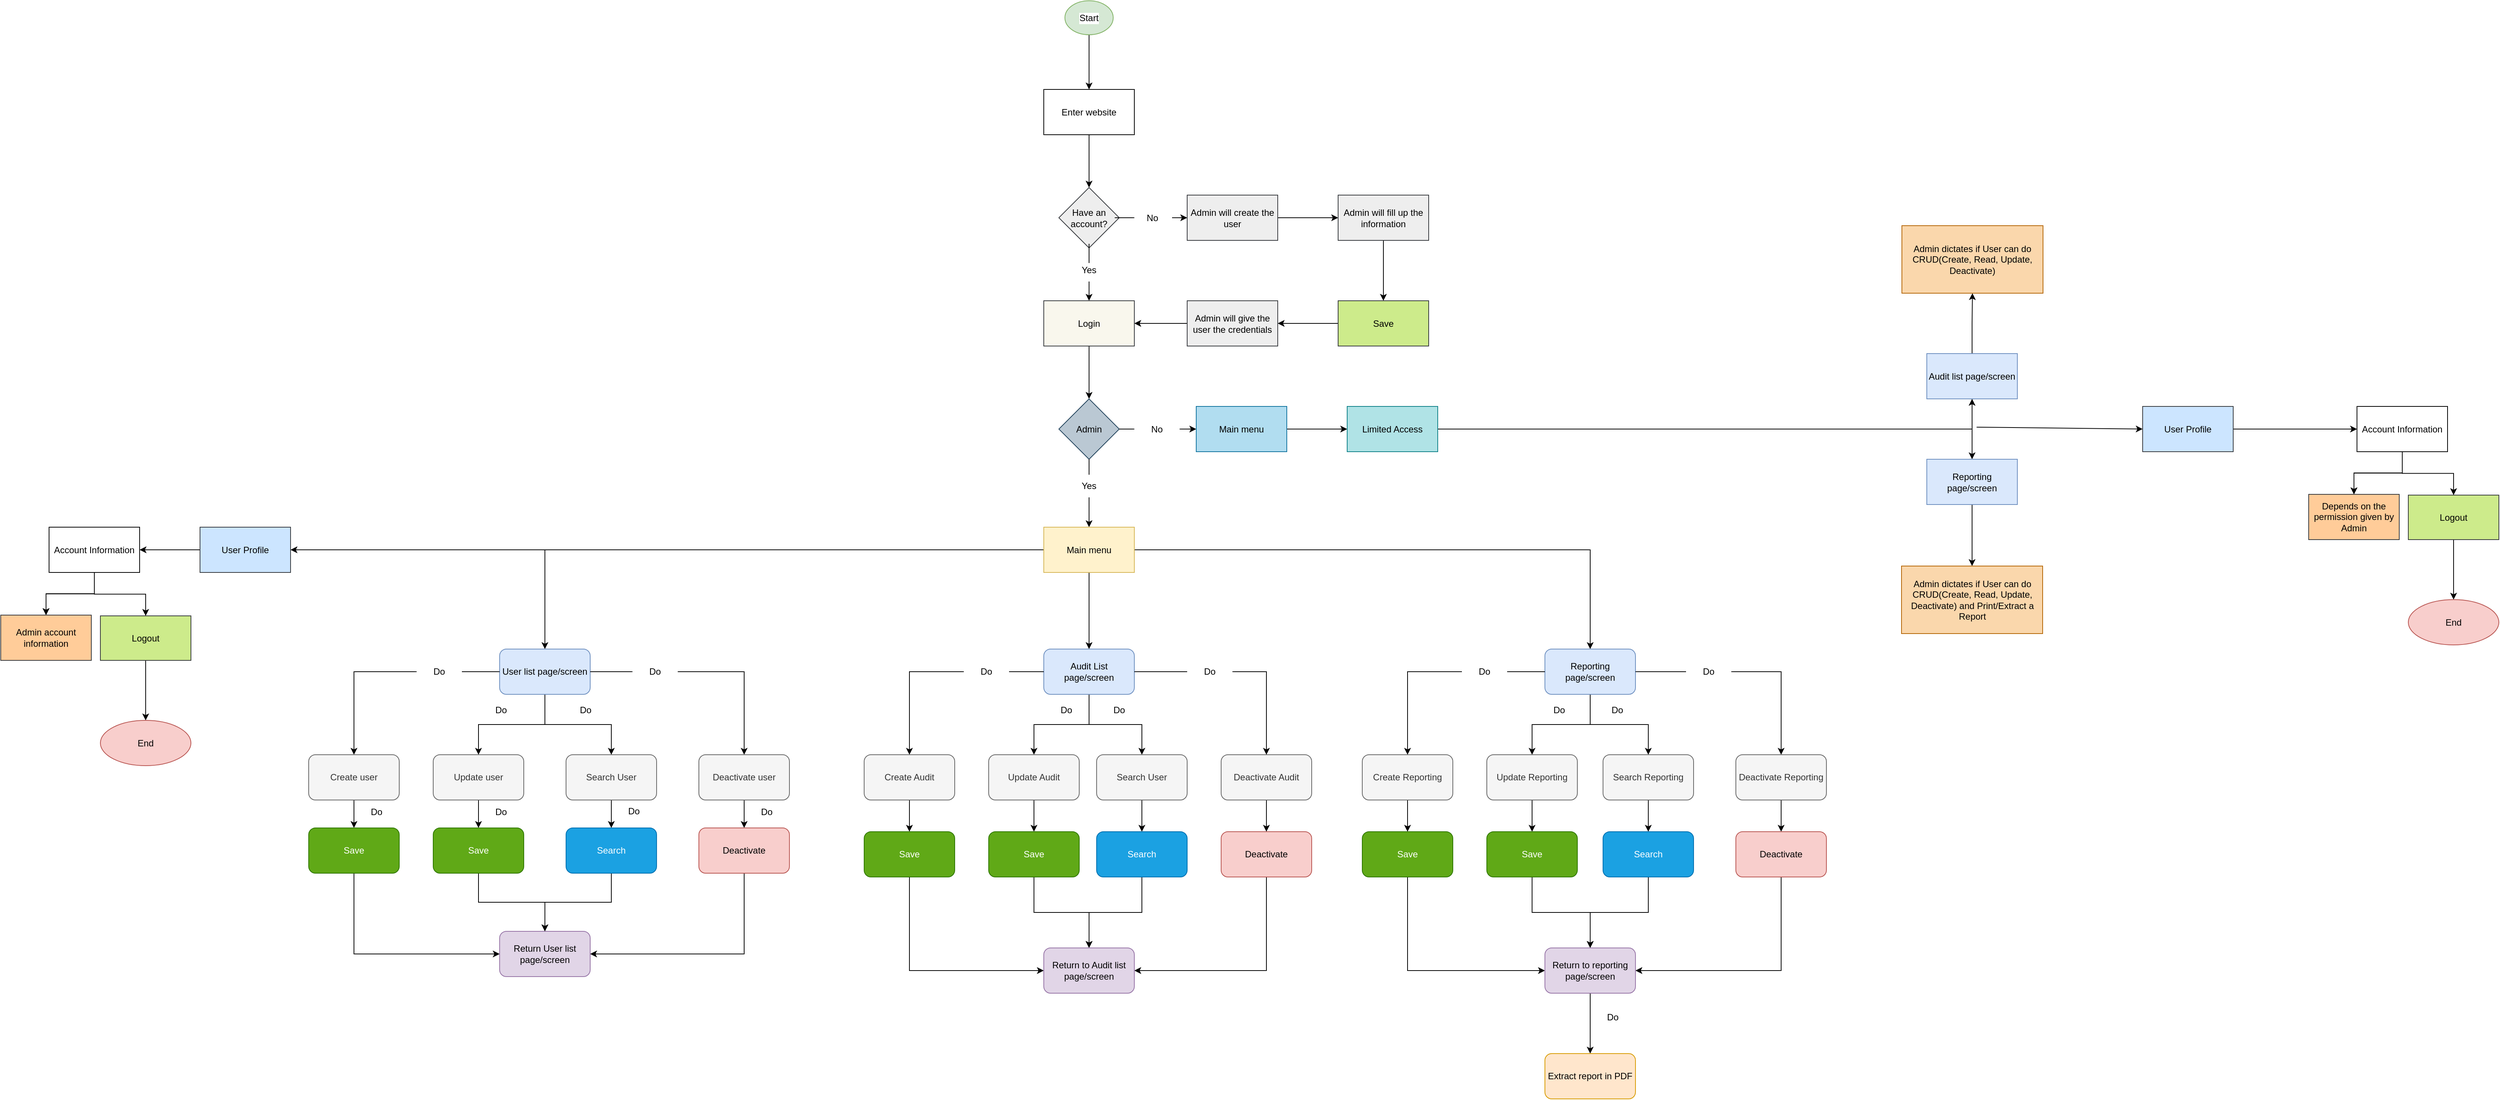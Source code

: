 <mxfile version="20.2.7" type="github"><diagram id="_igIxQml68KpWMZErI9I" name="Page-1"><mxGraphModel dx="4375" dy="1045" grid="1" gridSize="11" guides="1" tooltips="1" connect="1" arrows="1" fold="1" page="1" pageScale="1" pageWidth="850" pageHeight="1100" math="0" shadow="0"><root><mxCell id="0"/><mxCell id="1" parent="0"/><mxCell id="6VNoLMo-2HFQb5-IRg-k-3" value="" style="edgeStyle=orthogonalEdgeStyle;rounded=0;orthogonalLoop=1;jettySize=auto;html=1;" edge="1" parent="1" source="6VNoLMo-2HFQb5-IRg-k-1" target="6VNoLMo-2HFQb5-IRg-k-2"><mxGeometry relative="1" as="geometry"/></mxCell><mxCell id="6VNoLMo-2HFQb5-IRg-k-1" value="Start" style="ellipse;whiteSpace=wrap;html=1;labelBackgroundColor=default;fillColor=#d5e8d4;strokeColor=#82b366;" vertex="1" parent="1"><mxGeometry x="365" y="10" width="64" height="45" as="geometry"/></mxCell><mxCell id="6VNoLMo-2HFQb5-IRg-k-5" value="" style="edgeStyle=orthogonalEdgeStyle;rounded=0;orthogonalLoop=1;jettySize=auto;html=1;" edge="1" parent="1" source="6VNoLMo-2HFQb5-IRg-k-2" target="6VNoLMo-2HFQb5-IRg-k-4"><mxGeometry relative="1" as="geometry"/></mxCell><mxCell id="6VNoLMo-2HFQb5-IRg-k-2" value="Enter website" style="whiteSpace=wrap;html=1;" vertex="1" parent="1"><mxGeometry x="337" y="127.5" width="120" height="60" as="geometry"/></mxCell><mxCell id="6VNoLMo-2HFQb5-IRg-k-7" value="" style="edgeStyle=orthogonalEdgeStyle;rounded=0;orthogonalLoop=1;jettySize=auto;html=1;startArrow=none;" edge="1" parent="1" source="6VNoLMo-2HFQb5-IRg-k-8" target="6VNoLMo-2HFQb5-IRg-k-6"><mxGeometry relative="1" as="geometry"/></mxCell><mxCell id="6VNoLMo-2HFQb5-IRg-k-17" value="" style="edgeStyle=orthogonalEdgeStyle;rounded=0;orthogonalLoop=1;jettySize=auto;html=1;startArrow=none;" edge="1" parent="1" source="6VNoLMo-2HFQb5-IRg-k-300" target="6VNoLMo-2HFQb5-IRg-k-15"><mxGeometry relative="1" as="geometry"/></mxCell><mxCell id="6VNoLMo-2HFQb5-IRg-k-4" value="Have an account?" style="rhombus;whiteSpace=wrap;html=1;fillColor=#eeeeee;strokeColor=#36393d;" vertex="1" parent="1"><mxGeometry x="357" y="257.5" width="80" height="80" as="geometry"/></mxCell><mxCell id="6VNoLMo-2HFQb5-IRg-k-10" value="" style="edgeStyle=orthogonalEdgeStyle;rounded=0;orthogonalLoop=1;jettySize=auto;html=1;" edge="1" parent="1" source="6VNoLMo-2HFQb5-IRg-k-6" target="6VNoLMo-2HFQb5-IRg-k-9"><mxGeometry relative="1" as="geometry"/></mxCell><mxCell id="6VNoLMo-2HFQb5-IRg-k-6" value="Admin will create the user" style="whiteSpace=wrap;html=1;fillColor=#eeeeee;strokeColor=#36393d;" vertex="1" parent="1"><mxGeometry x="527" y="267.5" width="120" height="60" as="geometry"/></mxCell><mxCell id="6VNoLMo-2HFQb5-IRg-k-12" value="" style="edgeStyle=orthogonalEdgeStyle;rounded=0;orthogonalLoop=1;jettySize=auto;html=1;" edge="1" parent="1" source="6VNoLMo-2HFQb5-IRg-k-9" target="6VNoLMo-2HFQb5-IRg-k-11"><mxGeometry relative="1" as="geometry"/></mxCell><mxCell id="6VNoLMo-2HFQb5-IRg-k-9" value="Admin will fill up the information" style="whiteSpace=wrap;html=1;fillColor=#eeeeee;strokeColor=#36393d;" vertex="1" parent="1"><mxGeometry x="727" y="267.5" width="120" height="60" as="geometry"/></mxCell><mxCell id="6VNoLMo-2HFQb5-IRg-k-14" value="" style="edgeStyle=orthogonalEdgeStyle;rounded=0;orthogonalLoop=1;jettySize=auto;html=1;" edge="1" parent="1" source="6VNoLMo-2HFQb5-IRg-k-11" target="6VNoLMo-2HFQb5-IRg-k-13"><mxGeometry relative="1" as="geometry"/></mxCell><mxCell id="6VNoLMo-2HFQb5-IRg-k-11" value="Save" style="whiteSpace=wrap;html=1;fillColor=#cdeb8b;strokeColor=#36393d;" vertex="1" parent="1"><mxGeometry x="727" y="407.5" width="120" height="60" as="geometry"/></mxCell><mxCell id="6VNoLMo-2HFQb5-IRg-k-16" value="" style="edgeStyle=orthogonalEdgeStyle;rounded=0;orthogonalLoop=1;jettySize=auto;html=1;" edge="1" parent="1" source="6VNoLMo-2HFQb5-IRg-k-13" target="6VNoLMo-2HFQb5-IRg-k-15"><mxGeometry relative="1" as="geometry"/></mxCell><mxCell id="6VNoLMo-2HFQb5-IRg-k-13" value="Admin will give the user the credentials" style="whiteSpace=wrap;html=1;fillColor=#eeeeee;strokeColor=#36393d;" vertex="1" parent="1"><mxGeometry x="527" y="407.5" width="120" height="60" as="geometry"/></mxCell><mxCell id="6VNoLMo-2HFQb5-IRg-k-20" value="" style="edgeStyle=orthogonalEdgeStyle;rounded=0;orthogonalLoop=1;jettySize=auto;html=1;" edge="1" parent="1" source="6VNoLMo-2HFQb5-IRg-k-15" target="6VNoLMo-2HFQb5-IRg-k-19"><mxGeometry relative="1" as="geometry"/></mxCell><mxCell id="6VNoLMo-2HFQb5-IRg-k-15" value="&lt;div&gt;Login&lt;/div&gt;" style="whiteSpace=wrap;html=1;fillColor=#f9f7ed;strokeColor=#36393d;" vertex="1" parent="1"><mxGeometry x="337" y="407.5" width="120" height="60" as="geometry"/></mxCell><mxCell id="6VNoLMo-2HFQb5-IRg-k-22" value="" style="edgeStyle=orthogonalEdgeStyle;rounded=0;orthogonalLoop=1;jettySize=auto;html=1;startArrow=none;" edge="1" parent="1" source="6VNoLMo-2HFQb5-IRg-k-23" target="6VNoLMo-2HFQb5-IRg-k-21"><mxGeometry relative="1" as="geometry"/></mxCell><mxCell id="6VNoLMo-2HFQb5-IRg-k-25" value="" style="edgeStyle=orthogonalEdgeStyle;rounded=0;orthogonalLoop=1;jettySize=auto;html=1;startArrow=none;" edge="1" parent="1" source="6VNoLMo-2HFQb5-IRg-k-18" target="6VNoLMo-2HFQb5-IRg-k-24"><mxGeometry relative="1" as="geometry"/></mxCell><mxCell id="6VNoLMo-2HFQb5-IRg-k-19" value="Admin" style="rhombus;whiteSpace=wrap;html=1;fillColor=#bac8d3;strokeColor=#23445d;" vertex="1" parent="1"><mxGeometry x="357" y="537.5" width="80" height="80" as="geometry"/></mxCell><mxCell id="6VNoLMo-2HFQb5-IRg-k-280" value="" style="edgeStyle=orthogonalEdgeStyle;rounded=0;orthogonalLoop=1;jettySize=auto;html=1;" edge="1" parent="1" source="6VNoLMo-2HFQb5-IRg-k-21" target="6VNoLMo-2HFQb5-IRg-k-279"><mxGeometry relative="1" as="geometry"/></mxCell><mxCell id="6VNoLMo-2HFQb5-IRg-k-21" value="Main menu" style="whiteSpace=wrap;html=1;fillColor=#b1ddf0;strokeColor=#10739e;" vertex="1" parent="1"><mxGeometry x="539" y="547.5" width="120" height="60" as="geometry"/></mxCell><mxCell id="6VNoLMo-2HFQb5-IRg-k-27" value="" style="edgeStyle=orthogonalEdgeStyle;rounded=0;orthogonalLoop=1;jettySize=auto;html=1;" edge="1" parent="1" source="6VNoLMo-2HFQb5-IRg-k-24" target="6VNoLMo-2HFQb5-IRg-k-26"><mxGeometry relative="1" as="geometry"/></mxCell><mxCell id="6VNoLMo-2HFQb5-IRg-k-29" value="" style="edgeStyle=orthogonalEdgeStyle;rounded=0;orthogonalLoop=1;jettySize=auto;html=1;" edge="1" parent="1" source="6VNoLMo-2HFQb5-IRg-k-24" target="6VNoLMo-2HFQb5-IRg-k-28"><mxGeometry relative="1" as="geometry"/></mxCell><mxCell id="6VNoLMo-2HFQb5-IRg-k-33" value="" style="edgeStyle=orthogonalEdgeStyle;rounded=0;orthogonalLoop=1;jettySize=auto;html=1;" edge="1" parent="1" source="6VNoLMo-2HFQb5-IRg-k-24" target="6VNoLMo-2HFQb5-IRg-k-32"><mxGeometry relative="1" as="geometry"/></mxCell><mxCell id="6VNoLMo-2HFQb5-IRg-k-290" value="" style="edgeStyle=orthogonalEdgeStyle;rounded=0;orthogonalLoop=1;jettySize=auto;html=1;" edge="1" parent="1" source="6VNoLMo-2HFQb5-IRg-k-24" target="6VNoLMo-2HFQb5-IRg-k-289"><mxGeometry relative="1" as="geometry"/></mxCell><mxCell id="6VNoLMo-2HFQb5-IRg-k-24" value="Main menu" style="whiteSpace=wrap;html=1;fillColor=#fff2cc;strokeColor=#d6b656;" vertex="1" parent="1"><mxGeometry x="337" y="707.5" width="120" height="60" as="geometry"/></mxCell><mxCell id="6VNoLMo-2HFQb5-IRg-k-35" value="" style="edgeStyle=orthogonalEdgeStyle;rounded=0;orthogonalLoop=1;jettySize=auto;html=1;startArrow=none;" edge="1" parent="1" source="6VNoLMo-2HFQb5-IRg-k-164" target="6VNoLMo-2HFQb5-IRg-k-34"><mxGeometry relative="1" as="geometry"/></mxCell><mxCell id="6VNoLMo-2HFQb5-IRg-k-37" value="" style="edgeStyle=orthogonalEdgeStyle;rounded=0;orthogonalLoop=1;jettySize=auto;html=1;" edge="1" parent="1" source="6VNoLMo-2HFQb5-IRg-k-26" target="6VNoLMo-2HFQb5-IRg-k-36"><mxGeometry relative="1" as="geometry"/></mxCell><mxCell id="6VNoLMo-2HFQb5-IRg-k-45" value="" style="edgeStyle=orthogonalEdgeStyle;rounded=0;orthogonalLoop=1;jettySize=auto;html=1;" edge="1" parent="1" source="6VNoLMo-2HFQb5-IRg-k-26" target="6VNoLMo-2HFQb5-IRg-k-44"><mxGeometry relative="1" as="geometry"/></mxCell><mxCell id="6VNoLMo-2HFQb5-IRg-k-59" value="" style="edgeStyle=orthogonalEdgeStyle;rounded=0;orthogonalLoop=1;jettySize=auto;html=1;startArrow=none;" edge="1" parent="1" source="6VNoLMo-2HFQb5-IRg-k-165" target="6VNoLMo-2HFQb5-IRg-k-58"><mxGeometry relative="1" as="geometry"/></mxCell><mxCell id="6VNoLMo-2HFQb5-IRg-k-26" value="User list page/screen" style="rounded=1;whiteSpace=wrap;html=1;fillColor=#dae8fc;strokeColor=#6c8ebf;" vertex="1" parent="1"><mxGeometry x="-384" y="869" width="120" height="60" as="geometry"/></mxCell><mxCell id="6VNoLMo-2HFQb5-IRg-k-163" value="" style="edgeStyle=orthogonalEdgeStyle;rounded=0;orthogonalLoop=1;jettySize=auto;html=1;startArrow=none;" edge="1" parent="1" source="6VNoLMo-2HFQb5-IRg-k-219" target="6VNoLMo-2HFQb5-IRg-k-162"><mxGeometry relative="1" as="geometry"/></mxCell><mxCell id="6VNoLMo-2HFQb5-IRg-k-191" value="" style="edgeStyle=orthogonalEdgeStyle;rounded=0;orthogonalLoop=1;jettySize=auto;html=1;" edge="1" parent="1" source="6VNoLMo-2HFQb5-IRg-k-28" target="6VNoLMo-2HFQb5-IRg-k-190"><mxGeometry relative="1" as="geometry"/></mxCell><mxCell id="6VNoLMo-2HFQb5-IRg-k-193" value="" style="edgeStyle=orthogonalEdgeStyle;rounded=0;orthogonalLoop=1;jettySize=auto;html=1;" edge="1" parent="1" source="6VNoLMo-2HFQb5-IRg-k-28" target="6VNoLMo-2HFQb5-IRg-k-192"><mxGeometry relative="1" as="geometry"/></mxCell><mxCell id="6VNoLMo-2HFQb5-IRg-k-28" value="Audit List page/screen" style="rounded=1;whiteSpace=wrap;html=1;fillColor=#dae8fc;strokeColor=#6c8ebf;" vertex="1" parent="1"><mxGeometry x="337" y="869" width="120" height="60" as="geometry"/></mxCell><mxCell id="6VNoLMo-2HFQb5-IRg-k-242" value="" style="edgeStyle=orthogonalEdgeStyle;rounded=0;orthogonalLoop=1;jettySize=auto;html=1;startArrow=none;" edge="1" parent="1" source="6VNoLMo-2HFQb5-IRg-k-263" target="6VNoLMo-2HFQb5-IRg-k-241"><mxGeometry relative="1" as="geometry"/></mxCell><mxCell id="6VNoLMo-2HFQb5-IRg-k-246" value="" style="edgeStyle=orthogonalEdgeStyle;rounded=0;orthogonalLoop=1;jettySize=auto;html=1;fontStyle=4" edge="1" parent="1" source="6VNoLMo-2HFQb5-IRg-k-32" target="6VNoLMo-2HFQb5-IRg-k-245"><mxGeometry relative="1" as="geometry"/></mxCell><mxCell id="6VNoLMo-2HFQb5-IRg-k-250" value="" style="edgeStyle=orthogonalEdgeStyle;rounded=0;orthogonalLoop=1;jettySize=auto;html=1;" edge="1" parent="1" source="6VNoLMo-2HFQb5-IRg-k-32" target="6VNoLMo-2HFQb5-IRg-k-249"><mxGeometry relative="1" as="geometry"/></mxCell><mxCell id="6VNoLMo-2HFQb5-IRg-k-252" value="" style="edgeStyle=orthogonalEdgeStyle;rounded=0;orthogonalLoop=1;jettySize=auto;html=1;startArrow=none;" edge="1" parent="1" source="6VNoLMo-2HFQb5-IRg-k-266" target="6VNoLMo-2HFQb5-IRg-k-251"><mxGeometry relative="1" as="geometry"/></mxCell><mxCell id="6VNoLMo-2HFQb5-IRg-k-32" value="Reporting page/screen" style="rounded=1;whiteSpace=wrap;html=1;fillColor=#dae8fc;strokeColor=#6c8ebf;" vertex="1" parent="1"><mxGeometry x="1001" y="869" width="120" height="60" as="geometry"/></mxCell><mxCell id="6VNoLMo-2HFQb5-IRg-k-63" value="" style="edgeStyle=orthogonalEdgeStyle;rounded=0;orthogonalLoop=1;jettySize=auto;html=1;" edge="1" parent="1" source="6VNoLMo-2HFQb5-IRg-k-34" target="6VNoLMo-2HFQb5-IRg-k-62"><mxGeometry relative="1" as="geometry"/></mxCell><mxCell id="6VNoLMo-2HFQb5-IRg-k-34" value="Create user" style="rounded=1;whiteSpace=wrap;html=1;fillColor=#f5f5f5;fontColor=#333333;strokeColor=#666666;" vertex="1" parent="1"><mxGeometry x="-637" y="1009" width="120" height="60" as="geometry"/></mxCell><mxCell id="6VNoLMo-2HFQb5-IRg-k-68" value="" style="edgeStyle=orthogonalEdgeStyle;rounded=0;orthogonalLoop=1;jettySize=auto;html=1;" edge="1" parent="1" source="6VNoLMo-2HFQb5-IRg-k-36" target="6VNoLMo-2HFQb5-IRg-k-67"><mxGeometry relative="1" as="geometry"/></mxCell><mxCell id="6VNoLMo-2HFQb5-IRg-k-36" value="Update user" style="rounded=1;whiteSpace=wrap;html=1;fillColor=#f5f5f5;fontColor=#333333;strokeColor=#666666;" vertex="1" parent="1"><mxGeometry x="-472" y="1009" width="120" height="60" as="geometry"/></mxCell><mxCell id="6VNoLMo-2HFQb5-IRg-k-71" value="" style="edgeStyle=orthogonalEdgeStyle;rounded=0;orthogonalLoop=1;jettySize=auto;html=1;" edge="1" parent="1" source="6VNoLMo-2HFQb5-IRg-k-44" target="6VNoLMo-2HFQb5-IRg-k-70"><mxGeometry relative="1" as="geometry"/></mxCell><mxCell id="6VNoLMo-2HFQb5-IRg-k-44" value="Search User" style="whiteSpace=wrap;html=1;rounded=1;fillColor=#f5f5f5;fontColor=#333333;strokeColor=#666666;" vertex="1" parent="1"><mxGeometry x="-296" y="1009" width="120" height="60" as="geometry"/></mxCell><mxCell id="6VNoLMo-2HFQb5-IRg-k-74" value="" style="edgeStyle=orthogonalEdgeStyle;rounded=0;orthogonalLoop=1;jettySize=auto;html=1;" edge="1" parent="1" source="6VNoLMo-2HFQb5-IRg-k-58" target="6VNoLMo-2HFQb5-IRg-k-73"><mxGeometry relative="1" as="geometry"/></mxCell><mxCell id="6VNoLMo-2HFQb5-IRg-k-58" value="Deactivate user" style="whiteSpace=wrap;html=1;rounded=1;fillColor=#f5f5f5;fontColor=#333333;strokeColor=#666666;" vertex="1" parent="1"><mxGeometry x="-120" y="1009" width="120" height="60" as="geometry"/></mxCell><mxCell id="6VNoLMo-2HFQb5-IRg-k-60" value="&lt;div&gt;Return User list page/screen&lt;/div&gt;" style="whiteSpace=wrap;html=1;rounded=1;fillColor=#e1d5e7;strokeColor=#9673a6;" vertex="1" parent="1"><mxGeometry x="-384" y="1243" width="120" height="60" as="geometry"/></mxCell><mxCell id="6VNoLMo-2HFQb5-IRg-k-65" value="" style="edgeStyle=orthogonalEdgeStyle;rounded=0;orthogonalLoop=1;jettySize=auto;html=1;entryX=0;entryY=0.5;entryDx=0;entryDy=0;exitX=0.5;exitY=1;exitDx=0;exitDy=0;" edge="1" parent="1" source="6VNoLMo-2HFQb5-IRg-k-62" target="6VNoLMo-2HFQb5-IRg-k-60"><mxGeometry relative="1" as="geometry"><mxPoint x="-417" y="1179" as="targetPoint"/></mxGeometry></mxCell><mxCell id="6VNoLMo-2HFQb5-IRg-k-62" value="Save" style="whiteSpace=wrap;html=1;rounded=1;fillColor=#60a917;fontColor=#ffffff;strokeColor=#2D7600;" vertex="1" parent="1"><mxGeometry x="-637" y="1106" width="120" height="60" as="geometry"/></mxCell><mxCell id="6VNoLMo-2HFQb5-IRg-k-69" value="" style="edgeStyle=orthogonalEdgeStyle;rounded=0;orthogonalLoop=1;jettySize=auto;html=1;" edge="1" parent="1" source="6VNoLMo-2HFQb5-IRg-k-67" target="6VNoLMo-2HFQb5-IRg-k-60"><mxGeometry relative="1" as="geometry"/></mxCell><mxCell id="6VNoLMo-2HFQb5-IRg-k-67" value="Save" style="whiteSpace=wrap;html=1;rounded=1;fillColor=#60a917;fontColor=#ffffff;strokeColor=#2D7600;" vertex="1" parent="1"><mxGeometry x="-472" y="1106" width="120" height="60" as="geometry"/></mxCell><mxCell id="6VNoLMo-2HFQb5-IRg-k-72" value="" style="edgeStyle=orthogonalEdgeStyle;rounded=0;orthogonalLoop=1;jettySize=auto;html=1;" edge="1" parent="1" source="6VNoLMo-2HFQb5-IRg-k-70" target="6VNoLMo-2HFQb5-IRg-k-60"><mxGeometry relative="1" as="geometry"/></mxCell><mxCell id="6VNoLMo-2HFQb5-IRg-k-70" value="Search" style="whiteSpace=wrap;html=1;rounded=1;fillColor=#1ba1e2;fontColor=#ffffff;strokeColor=#006EAF;" vertex="1" parent="1"><mxGeometry x="-296" y="1106" width="120" height="60" as="geometry"/></mxCell><mxCell id="6VNoLMo-2HFQb5-IRg-k-79" value="" style="edgeStyle=orthogonalEdgeStyle;rounded=0;orthogonalLoop=1;jettySize=auto;html=1;entryX=1;entryY=0.5;entryDx=0;entryDy=0;exitX=0.5;exitY=1;exitDx=0;exitDy=0;" edge="1" parent="1" source="6VNoLMo-2HFQb5-IRg-k-73" target="6VNoLMo-2HFQb5-IRg-k-60"><mxGeometry relative="1" as="geometry"><mxPoint x="-38" y="1246" as="targetPoint"/></mxGeometry></mxCell><mxCell id="6VNoLMo-2HFQb5-IRg-k-73" value="Deactivate" style="whiteSpace=wrap;html=1;rounded=1;fillColor=#f8cecc;strokeColor=#b85450;" vertex="1" parent="1"><mxGeometry x="-120" y="1106" width="120" height="60" as="geometry"/></mxCell><mxCell id="6VNoLMo-2HFQb5-IRg-k-197" value="" style="edgeStyle=orthogonalEdgeStyle;rounded=0;orthogonalLoop=1;jettySize=auto;html=1;" edge="1" parent="1" source="6VNoLMo-2HFQb5-IRg-k-162" target="6VNoLMo-2HFQb5-IRg-k-196"><mxGeometry relative="1" as="geometry"/></mxCell><mxCell id="6VNoLMo-2HFQb5-IRg-k-162" value="Create Audit" style="whiteSpace=wrap;html=1;rounded=1;fillColor=#f5f5f5;fontColor=#333333;strokeColor=#666666;" vertex="1" parent="1"><mxGeometry x="99" y="1009" width="120" height="60" as="geometry"/></mxCell><mxCell id="6VNoLMo-2HFQb5-IRg-k-166" value="Do" style="text;html=1;strokeColor=none;fillColor=none;align=center;verticalAlign=middle;whiteSpace=wrap;rounded=0;" vertex="1" parent="1"><mxGeometry x="-412" y="935" width="60" height="30" as="geometry"/></mxCell><mxCell id="6VNoLMo-2HFQb5-IRg-k-167" value="Do" style="text;html=1;strokeColor=none;fillColor=none;align=center;verticalAlign=middle;whiteSpace=wrap;rounded=0;" vertex="1" parent="1"><mxGeometry x="-300" y="935" width="60" height="30" as="geometry"/></mxCell><mxCell id="6VNoLMo-2HFQb5-IRg-k-208" value="" style="edgeStyle=orthogonalEdgeStyle;rounded=0;orthogonalLoop=1;jettySize=auto;html=1;" edge="1" parent="1" source="6VNoLMo-2HFQb5-IRg-k-190" target="6VNoLMo-2HFQb5-IRg-k-207"><mxGeometry relative="1" as="geometry"/></mxCell><mxCell id="6VNoLMo-2HFQb5-IRg-k-190" value="Update Audit" style="whiteSpace=wrap;html=1;rounded=1;fillColor=#f5f5f5;fontColor=#333333;strokeColor=#666666;" vertex="1" parent="1"><mxGeometry x="264" y="1009" width="120" height="60" as="geometry"/></mxCell><mxCell id="6VNoLMo-2HFQb5-IRg-k-210" value="" style="edgeStyle=orthogonalEdgeStyle;rounded=0;orthogonalLoop=1;jettySize=auto;html=1;" edge="1" parent="1" source="6VNoLMo-2HFQb5-IRg-k-192" target="6VNoLMo-2HFQb5-IRg-k-209"><mxGeometry relative="1" as="geometry"/></mxCell><mxCell id="6VNoLMo-2HFQb5-IRg-k-192" value="Search User" style="whiteSpace=wrap;html=1;rounded=1;fillColor=#f5f5f5;fontColor=#333333;strokeColor=#666666;" vertex="1" parent="1"><mxGeometry x="407" y="1009" width="120" height="60" as="geometry"/></mxCell><mxCell id="6VNoLMo-2HFQb5-IRg-k-212" value="" style="edgeStyle=orthogonalEdgeStyle;rounded=0;orthogonalLoop=1;jettySize=auto;html=1;" edge="1" parent="1" source="6VNoLMo-2HFQb5-IRg-k-194" target="6VNoLMo-2HFQb5-IRg-k-211"><mxGeometry relative="1" as="geometry"/></mxCell><mxCell id="6VNoLMo-2HFQb5-IRg-k-194" value="Deactivate Audit" style="whiteSpace=wrap;html=1;rounded=1;fillColor=#f5f5f5;fontColor=#333333;strokeColor=#666666;" vertex="1" parent="1"><mxGeometry x="572" y="1009" width="120" height="60" as="geometry"/></mxCell><mxCell id="6VNoLMo-2HFQb5-IRg-k-214" value="" style="edgeStyle=orthogonalEdgeStyle;rounded=0;orthogonalLoop=1;jettySize=auto;html=1;exitX=0.5;exitY=1;exitDx=0;exitDy=0;entryX=0;entryY=0.5;entryDx=0;entryDy=0;" edge="1" parent="1" source="6VNoLMo-2HFQb5-IRg-k-196" target="6VNoLMo-2HFQb5-IRg-k-213"><mxGeometry relative="1" as="geometry"/></mxCell><mxCell id="6VNoLMo-2HFQb5-IRg-k-196" value="Save" style="whiteSpace=wrap;html=1;rounded=1;fillColor=#60a917;fontColor=#ffffff;strokeColor=#2D7600;" vertex="1" parent="1"><mxGeometry x="99" y="1111" width="120" height="60" as="geometry"/></mxCell><mxCell id="6VNoLMo-2HFQb5-IRg-k-215" value="" style="edgeStyle=orthogonalEdgeStyle;rounded=0;orthogonalLoop=1;jettySize=auto;html=1;" edge="1" parent="1" source="6VNoLMo-2HFQb5-IRg-k-207" target="6VNoLMo-2HFQb5-IRg-k-213"><mxGeometry relative="1" as="geometry"/></mxCell><mxCell id="6VNoLMo-2HFQb5-IRg-k-207" value="Save" style="whiteSpace=wrap;html=1;rounded=1;fillColor=#60a917;fontColor=#ffffff;strokeColor=#2D7600;" vertex="1" parent="1"><mxGeometry x="264" y="1111" width="120" height="60" as="geometry"/></mxCell><mxCell id="6VNoLMo-2HFQb5-IRg-k-216" value="" style="edgeStyle=orthogonalEdgeStyle;rounded=0;orthogonalLoop=1;jettySize=auto;html=1;" edge="1" parent="1" source="6VNoLMo-2HFQb5-IRg-k-209" target="6VNoLMo-2HFQb5-IRg-k-213"><mxGeometry relative="1" as="geometry"/></mxCell><mxCell id="6VNoLMo-2HFQb5-IRg-k-209" value="&lt;div&gt;Search&lt;/div&gt;" style="whiteSpace=wrap;html=1;rounded=1;fillColor=#1ba1e2;fontColor=#ffffff;strokeColor=#006EAF;" vertex="1" parent="1"><mxGeometry x="407" y="1111" width="120" height="60" as="geometry"/></mxCell><mxCell id="6VNoLMo-2HFQb5-IRg-k-218" value="" style="edgeStyle=orthogonalEdgeStyle;rounded=0;orthogonalLoop=1;jettySize=auto;html=1;entryX=1;entryY=0.5;entryDx=0;entryDy=0;exitX=0.5;exitY=1;exitDx=0;exitDy=0;" edge="1" parent="1" source="6VNoLMo-2HFQb5-IRg-k-211" target="6VNoLMo-2HFQb5-IRg-k-213"><mxGeometry relative="1" as="geometry"><mxPoint x="632" y="1251" as="targetPoint"/></mxGeometry></mxCell><mxCell id="6VNoLMo-2HFQb5-IRg-k-211" value="Deactivate" style="whiteSpace=wrap;html=1;rounded=1;fillColor=#f8cecc;strokeColor=#b85450;" vertex="1" parent="1"><mxGeometry x="572" y="1111" width="120" height="60" as="geometry"/></mxCell><mxCell id="6VNoLMo-2HFQb5-IRg-k-213" value="Return to Audit list page/screen" style="whiteSpace=wrap;html=1;rounded=1;fillColor=#e1d5e7;strokeColor=#9673a6;" vertex="1" parent="1"><mxGeometry x="337" y="1265" width="120" height="60" as="geometry"/></mxCell><mxCell id="6VNoLMo-2HFQb5-IRg-k-219" value="Do" style="text;html=1;strokeColor=none;fillColor=none;align=center;verticalAlign=middle;whiteSpace=wrap;rounded=0;" vertex="1" parent="1"><mxGeometry x="231" y="884" width="60" height="30" as="geometry"/></mxCell><mxCell id="6VNoLMo-2HFQb5-IRg-k-222" value="" style="edgeStyle=orthogonalEdgeStyle;rounded=0;orthogonalLoop=1;jettySize=auto;html=1;endArrow=none;" edge="1" parent="1" source="6VNoLMo-2HFQb5-IRg-k-28" target="6VNoLMo-2HFQb5-IRg-k-219"><mxGeometry relative="1" as="geometry"><mxPoint x="337.0" y="899.0" as="sourcePoint"/><mxPoint x="159.048" y="1009" as="targetPoint"/></mxGeometry></mxCell><mxCell id="6VNoLMo-2HFQb5-IRg-k-229" value="" style="edgeStyle=orthogonalEdgeStyle;rounded=0;orthogonalLoop=1;jettySize=auto;html=1;entryX=0.5;entryY=0;entryDx=0;entryDy=0;exitX=1;exitY=0.5;exitDx=0;exitDy=0;" edge="1" parent="1" source="6VNoLMo-2HFQb5-IRg-k-223" target="6VNoLMo-2HFQb5-IRg-k-194"><mxGeometry relative="1" as="geometry"><mxPoint x="667" y="899.0" as="targetPoint"/></mxGeometry></mxCell><mxCell id="6VNoLMo-2HFQb5-IRg-k-223" value="Do" style="text;html=1;strokeColor=none;fillColor=none;align=center;verticalAlign=middle;whiteSpace=wrap;rounded=0;" vertex="1" parent="1"><mxGeometry x="527" y="884" width="60" height="30" as="geometry"/></mxCell><mxCell id="6VNoLMo-2HFQb5-IRg-k-224" value="" style="edgeStyle=orthogonalEdgeStyle;rounded=0;orthogonalLoop=1;jettySize=auto;html=1;endArrow=none;" edge="1" parent="1" source="6VNoLMo-2HFQb5-IRg-k-28" target="6VNoLMo-2HFQb5-IRg-k-223"><mxGeometry relative="1" as="geometry"><mxPoint x="457" y="899.0" as="sourcePoint"/><mxPoint x="632" y="1009" as="targetPoint"/></mxGeometry></mxCell><mxCell id="6VNoLMo-2HFQb5-IRg-k-165" value="Do" style="text;html=1;strokeColor=none;fillColor=none;align=center;verticalAlign=middle;whiteSpace=wrap;rounded=0;" vertex="1" parent="1"><mxGeometry x="-208" y="884" width="60" height="30" as="geometry"/></mxCell><mxCell id="6VNoLMo-2HFQb5-IRg-k-230" value="" style="edgeStyle=orthogonalEdgeStyle;rounded=0;orthogonalLoop=1;jettySize=auto;html=1;endArrow=none;" edge="1" parent="1" source="6VNoLMo-2HFQb5-IRg-k-26" target="6VNoLMo-2HFQb5-IRg-k-165"><mxGeometry relative="1" as="geometry"><mxPoint x="-264" y="899.0" as="sourcePoint"/><mxPoint x="-59.952" y="1009" as="targetPoint"/></mxGeometry></mxCell><mxCell id="6VNoLMo-2HFQb5-IRg-k-164" value="Do" style="text;html=1;strokeColor=none;fillColor=none;align=center;verticalAlign=middle;whiteSpace=wrap;rounded=0;" vertex="1" parent="1"><mxGeometry x="-494" y="884" width="60" height="30" as="geometry"/></mxCell><mxCell id="6VNoLMo-2HFQb5-IRg-k-231" value="" style="edgeStyle=orthogonalEdgeStyle;rounded=0;orthogonalLoop=1;jettySize=auto;html=1;endArrow=none;" edge="1" parent="1" source="6VNoLMo-2HFQb5-IRg-k-26" target="6VNoLMo-2HFQb5-IRg-k-164"><mxGeometry relative="1" as="geometry"><mxPoint x="-384" y="899.0" as="sourcePoint"/><mxPoint x="-577" y="1009" as="targetPoint"/></mxGeometry></mxCell><mxCell id="6VNoLMo-2HFQb5-IRg-k-239" value="Do" style="text;html=1;strokeColor=none;fillColor=none;align=center;verticalAlign=middle;whiteSpace=wrap;rounded=0;" vertex="1" parent="1"><mxGeometry x="337" y="935" width="60" height="30" as="geometry"/></mxCell><mxCell id="6VNoLMo-2HFQb5-IRg-k-240" value="Do" style="text;html=1;strokeColor=none;fillColor=none;align=center;verticalAlign=middle;whiteSpace=wrap;rounded=0;" vertex="1" parent="1"><mxGeometry x="407" y="935" width="60" height="30" as="geometry"/></mxCell><mxCell id="6VNoLMo-2HFQb5-IRg-k-244" value="" style="edgeStyle=orthogonalEdgeStyle;rounded=0;orthogonalLoop=1;jettySize=auto;html=1;" edge="1" parent="1" source="6VNoLMo-2HFQb5-IRg-k-241" target="6VNoLMo-2HFQb5-IRg-k-243"><mxGeometry relative="1" as="geometry"/></mxCell><mxCell id="6VNoLMo-2HFQb5-IRg-k-241" value="Create Reporting" style="rounded=1;whiteSpace=wrap;html=1;fillColor=#f5f5f5;fontColor=#333333;strokeColor=#666666;" vertex="1" parent="1"><mxGeometry x="759" y="1009" width="120" height="60" as="geometry"/></mxCell><mxCell id="6VNoLMo-2HFQb5-IRg-k-258" value="" style="edgeStyle=orthogonalEdgeStyle;rounded=0;orthogonalLoop=1;jettySize=auto;html=1;exitX=0.5;exitY=1;exitDx=0;exitDy=0;entryX=0;entryY=0.5;entryDx=0;entryDy=0;" edge="1" parent="1" source="6VNoLMo-2HFQb5-IRg-k-243" target="6VNoLMo-2HFQb5-IRg-k-257"><mxGeometry relative="1" as="geometry"/></mxCell><mxCell id="6VNoLMo-2HFQb5-IRg-k-243" value="Save" style="whiteSpace=wrap;html=1;rounded=1;fillColor=#60a917;fontColor=#ffffff;strokeColor=#2D7600;" vertex="1" parent="1"><mxGeometry x="759" y="1111" width="120" height="60" as="geometry"/></mxCell><mxCell id="6VNoLMo-2HFQb5-IRg-k-248" value="" style="edgeStyle=orthogonalEdgeStyle;rounded=0;orthogonalLoop=1;jettySize=auto;html=1;" edge="1" parent="1" source="6VNoLMo-2HFQb5-IRg-k-245" target="6VNoLMo-2HFQb5-IRg-k-247"><mxGeometry relative="1" as="geometry"/></mxCell><mxCell id="6VNoLMo-2HFQb5-IRg-k-245" value="Update Reporting" style="whiteSpace=wrap;html=1;rounded=1;fillColor=#f5f5f5;fontColor=#333333;strokeColor=#666666;" vertex="1" parent="1"><mxGeometry x="924" y="1009" width="120" height="60" as="geometry"/></mxCell><mxCell id="6VNoLMo-2HFQb5-IRg-k-259" value="" style="edgeStyle=orthogonalEdgeStyle;rounded=0;orthogonalLoop=1;jettySize=auto;html=1;" edge="1" parent="1" source="6VNoLMo-2HFQb5-IRg-k-247" target="6VNoLMo-2HFQb5-IRg-k-257"><mxGeometry relative="1" as="geometry"/></mxCell><mxCell id="6VNoLMo-2HFQb5-IRg-k-247" value="Save" style="whiteSpace=wrap;html=1;rounded=1;fillColor=#60a917;fontColor=#ffffff;strokeColor=#2D7600;" vertex="1" parent="1"><mxGeometry x="924" y="1111" width="120" height="60" as="geometry"/></mxCell><mxCell id="6VNoLMo-2HFQb5-IRg-k-254" value="" style="edgeStyle=orthogonalEdgeStyle;rounded=0;orthogonalLoop=1;jettySize=auto;html=1;" edge="1" parent="1" source="6VNoLMo-2HFQb5-IRg-k-249" target="6VNoLMo-2HFQb5-IRg-k-253"><mxGeometry relative="1" as="geometry"/></mxCell><mxCell id="6VNoLMo-2HFQb5-IRg-k-249" value="Search Reporting" style="whiteSpace=wrap;html=1;rounded=1;fillColor=#f5f5f5;fontColor=#333333;strokeColor=#666666;" vertex="1" parent="1"><mxGeometry x="1078" y="1009" width="120" height="60" as="geometry"/></mxCell><mxCell id="6VNoLMo-2HFQb5-IRg-k-256" value="" style="edgeStyle=orthogonalEdgeStyle;rounded=0;orthogonalLoop=1;jettySize=auto;html=1;" edge="1" parent="1" source="6VNoLMo-2HFQb5-IRg-k-251" target="6VNoLMo-2HFQb5-IRg-k-255"><mxGeometry relative="1" as="geometry"/></mxCell><mxCell id="6VNoLMo-2HFQb5-IRg-k-251" value="Deactivate Reporting" style="whiteSpace=wrap;html=1;rounded=1;fillColor=#f5f5f5;fontColor=#333333;strokeColor=#666666;" vertex="1" parent="1"><mxGeometry x="1254" y="1009" width="120" height="60" as="geometry"/></mxCell><mxCell id="6VNoLMo-2HFQb5-IRg-k-260" value="" style="edgeStyle=orthogonalEdgeStyle;rounded=0;orthogonalLoop=1;jettySize=auto;html=1;" edge="1" parent="1" source="6VNoLMo-2HFQb5-IRg-k-253" target="6VNoLMo-2HFQb5-IRg-k-257"><mxGeometry relative="1" as="geometry"/></mxCell><mxCell id="6VNoLMo-2HFQb5-IRg-k-253" value="Search" style="whiteSpace=wrap;html=1;rounded=1;fillColor=#1ba1e2;fontColor=#ffffff;strokeColor=#006EAF;" vertex="1" parent="1"><mxGeometry x="1078" y="1111" width="120" height="60" as="geometry"/></mxCell><mxCell id="6VNoLMo-2HFQb5-IRg-k-262" value="" style="edgeStyle=orthogonalEdgeStyle;rounded=0;orthogonalLoop=1;jettySize=auto;html=1;entryX=1;entryY=0.5;entryDx=0;entryDy=0;exitX=0.5;exitY=1;exitDx=0;exitDy=0;" edge="1" parent="1" source="6VNoLMo-2HFQb5-IRg-k-255" target="6VNoLMo-2HFQb5-IRg-k-257"><mxGeometry relative="1" as="geometry"><mxPoint x="1314" y="1251" as="targetPoint"/></mxGeometry></mxCell><mxCell id="6VNoLMo-2HFQb5-IRg-k-255" value="Deactivate" style="whiteSpace=wrap;html=1;rounded=1;fillColor=#f8cecc;strokeColor=#b85450;" vertex="1" parent="1"><mxGeometry x="1254" y="1111" width="120" height="60" as="geometry"/></mxCell><mxCell id="6VNoLMo-2HFQb5-IRg-k-277" value="" style="edgeStyle=orthogonalEdgeStyle;rounded=0;orthogonalLoop=1;jettySize=auto;html=1;" edge="1" parent="1" source="6VNoLMo-2HFQb5-IRg-k-257" target="6VNoLMo-2HFQb5-IRg-k-276"><mxGeometry relative="1" as="geometry"/></mxCell><mxCell id="6VNoLMo-2HFQb5-IRg-k-257" value="Return to reporting page/screen" style="whiteSpace=wrap;html=1;rounded=1;fillColor=#e1d5e7;strokeColor=#9673a6;" vertex="1" parent="1"><mxGeometry x="1001" y="1265" width="120" height="60" as="geometry"/></mxCell><mxCell id="6VNoLMo-2HFQb5-IRg-k-263" value="Do" style="text;html=1;strokeColor=none;fillColor=none;align=center;verticalAlign=middle;whiteSpace=wrap;rounded=0;" vertex="1" parent="1"><mxGeometry x="891" y="884" width="60" height="30" as="geometry"/></mxCell><mxCell id="6VNoLMo-2HFQb5-IRg-k-265" value="" style="edgeStyle=orthogonalEdgeStyle;rounded=0;orthogonalLoop=1;jettySize=auto;html=1;endArrow=none;" edge="1" parent="1" source="6VNoLMo-2HFQb5-IRg-k-32" target="6VNoLMo-2HFQb5-IRg-k-263"><mxGeometry relative="1" as="geometry"><mxPoint x="1001" y="899.0" as="sourcePoint"/><mxPoint x="819.048" y="1009" as="targetPoint"/></mxGeometry></mxCell><mxCell id="6VNoLMo-2HFQb5-IRg-k-266" value="Do" style="text;html=1;strokeColor=none;fillColor=none;align=center;verticalAlign=middle;whiteSpace=wrap;rounded=0;" vertex="1" parent="1"><mxGeometry x="1188" y="884" width="60" height="30" as="geometry"/></mxCell><mxCell id="6VNoLMo-2HFQb5-IRg-k-267" value="" style="edgeStyle=orthogonalEdgeStyle;rounded=0;orthogonalLoop=1;jettySize=auto;html=1;endArrow=none;" edge="1" parent="1" source="6VNoLMo-2HFQb5-IRg-k-32" target="6VNoLMo-2HFQb5-IRg-k-266"><mxGeometry relative="1" as="geometry"><mxPoint x="1121" y="899.0" as="sourcePoint"/><mxPoint x="1314" y="1009" as="targetPoint"/></mxGeometry></mxCell><mxCell id="6VNoLMo-2HFQb5-IRg-k-268" value="Do" style="text;html=1;strokeColor=none;fillColor=none;align=center;verticalAlign=middle;whiteSpace=wrap;rounded=0;" vertex="1" parent="1"><mxGeometry x="1067" y="935" width="60" height="30" as="geometry"/></mxCell><mxCell id="6VNoLMo-2HFQb5-IRg-k-270" value="Do" style="text;html=1;strokeColor=none;fillColor=none;align=center;verticalAlign=middle;whiteSpace=wrap;rounded=0;" vertex="1" parent="1"><mxGeometry x="990" y="935" width="60" height="30" as="geometry"/></mxCell><mxCell id="6VNoLMo-2HFQb5-IRg-k-271" value="Do" style="text;html=1;strokeColor=none;fillColor=none;align=center;verticalAlign=middle;whiteSpace=wrap;rounded=0;" vertex="1" parent="1"><mxGeometry x="-236" y="1069" width="60" height="30" as="geometry"/></mxCell><mxCell id="6VNoLMo-2HFQb5-IRg-k-273" value="Do" style="text;html=1;strokeColor=none;fillColor=none;align=center;verticalAlign=middle;whiteSpace=wrap;rounded=0;" vertex="1" parent="1"><mxGeometry x="-412" y="1070" width="60" height="30" as="geometry"/></mxCell><mxCell id="6VNoLMo-2HFQb5-IRg-k-274" value="Do" style="text;html=1;strokeColor=none;fillColor=none;align=center;verticalAlign=middle;whiteSpace=wrap;rounded=0;" vertex="1" parent="1"><mxGeometry x="-577" y="1070" width="60" height="30" as="geometry"/></mxCell><mxCell id="6VNoLMo-2HFQb5-IRg-k-275" value="Do" style="text;html=1;strokeColor=none;fillColor=none;align=center;verticalAlign=middle;whiteSpace=wrap;rounded=0;" vertex="1" parent="1"><mxGeometry x="-60" y="1070" width="60" height="30" as="geometry"/></mxCell><mxCell id="6VNoLMo-2HFQb5-IRg-k-276" value="Extract report in PDF" style="whiteSpace=wrap;html=1;rounded=1;fillColor=#ffe6cc;strokeColor=#d79b00;" vertex="1" parent="1"><mxGeometry x="1001" y="1405" width="120" height="60" as="geometry"/></mxCell><mxCell id="6VNoLMo-2HFQb5-IRg-k-278" value="Do" style="text;html=1;strokeColor=none;fillColor=none;align=center;verticalAlign=middle;whiteSpace=wrap;rounded=0;" vertex="1" parent="1"><mxGeometry x="1061" y="1342" width="60" height="30" as="geometry"/></mxCell><mxCell id="6VNoLMo-2HFQb5-IRg-k-282" value="" style="edgeStyle=orthogonalEdgeStyle;rounded=0;orthogonalLoop=1;jettySize=auto;html=1;" edge="1" parent="1" source="6VNoLMo-2HFQb5-IRg-k-279" target="6VNoLMo-2HFQb5-IRg-k-281"><mxGeometry relative="1" as="geometry"/></mxCell><mxCell id="6VNoLMo-2HFQb5-IRg-k-279" value="Limited Access" style="whiteSpace=wrap;html=1;fillColor=#b0e3e6;strokeColor=#0e8088;" vertex="1" parent="1"><mxGeometry x="739" y="547.5" width="120" height="60" as="geometry"/></mxCell><mxCell id="6VNoLMo-2HFQb5-IRg-k-284" value="" style="edgeStyle=orthogonalEdgeStyle;rounded=0;orthogonalLoop=1;jettySize=auto;html=1;" edge="1" parent="1" source="6VNoLMo-2HFQb5-IRg-k-281" target="6VNoLMo-2HFQb5-IRg-k-283"><mxGeometry relative="1" as="geometry"/></mxCell><mxCell id="6VNoLMo-2HFQb5-IRg-k-286" value="" style="edgeStyle=orthogonalEdgeStyle;rounded=0;orthogonalLoop=1;jettySize=auto;html=1;" edge="1" parent="1" source="6VNoLMo-2HFQb5-IRg-k-281" target="6VNoLMo-2HFQb5-IRg-k-285"><mxGeometry relative="1" as="geometry"/></mxCell><mxCell id="6VNoLMo-2HFQb5-IRg-k-281" value="Audit list page/screen" style="whiteSpace=wrap;html=1;fillColor=#dae8fc;strokeColor=#6c8ebf;" vertex="1" parent="1"><mxGeometry x="1507" y="477.5" width="120" height="60" as="geometry"/></mxCell><mxCell id="6VNoLMo-2HFQb5-IRg-k-288" value="" style="edgeStyle=orthogonalEdgeStyle;rounded=0;orthogonalLoop=1;jettySize=auto;html=1;" edge="1" parent="1" source="6VNoLMo-2HFQb5-IRg-k-283" target="6VNoLMo-2HFQb5-IRg-k-287"><mxGeometry relative="1" as="geometry"/></mxCell><mxCell id="6VNoLMo-2HFQb5-IRg-k-283" value="Reporting page/screen" style="whiteSpace=wrap;html=1;fillColor=#dae8fc;strokeColor=#6c8ebf;" vertex="1" parent="1"><mxGeometry x="1507" y="617.5" width="120" height="60" as="geometry"/></mxCell><mxCell id="6VNoLMo-2HFQb5-IRg-k-285" value="Admin dictates if User can do CRUD(Create, Read, Update, Deactivate)" style="whiteSpace=wrap;html=1;fillColor=#fad7ac;strokeColor=#b46504;" vertex="1" parent="1"><mxGeometry x="1474" y="308" width="187" height="89.5" as="geometry"/></mxCell><mxCell id="6VNoLMo-2HFQb5-IRg-k-287" value="Admin dictates if User can do CRUD(Create, Read, Update, Deactivate) and Print/Extract a Report" style="whiteSpace=wrap;html=1;fillColor=#fad7ac;strokeColor=#b46504;" vertex="1" parent="1"><mxGeometry x="1473.5" y="759" width="187" height="89.5" as="geometry"/></mxCell><mxCell id="6VNoLMo-2HFQb5-IRg-k-292" value="" style="edgeStyle=orthogonalEdgeStyle;rounded=0;orthogonalLoop=1;jettySize=auto;html=1;" edge="1" parent="1" source="6VNoLMo-2HFQb5-IRg-k-289" target="6VNoLMo-2HFQb5-IRg-k-291"><mxGeometry relative="1" as="geometry"/></mxCell><mxCell id="6VNoLMo-2HFQb5-IRg-k-289" value="User Profile" style="whiteSpace=wrap;html=1;fillColor=#cce5ff;strokeColor=#36393d;" vertex="1" parent="1"><mxGeometry x="-781" y="707.5" width="120" height="60" as="geometry"/></mxCell><mxCell id="6VNoLMo-2HFQb5-IRg-k-294" value="" style="edgeStyle=orthogonalEdgeStyle;rounded=0;orthogonalLoop=1;jettySize=auto;html=1;" edge="1" parent="1" source="6VNoLMo-2HFQb5-IRg-k-291" target="6VNoLMo-2HFQb5-IRg-k-293"><mxGeometry relative="1" as="geometry"/></mxCell><mxCell id="6VNoLMo-2HFQb5-IRg-k-295" value="" style="edgeStyle=orthogonalEdgeStyle;rounded=0;orthogonalLoop=1;jettySize=auto;html=1;" edge="1" parent="1" source="6VNoLMo-2HFQb5-IRg-k-291" target="6VNoLMo-2HFQb5-IRg-k-293"><mxGeometry relative="1" as="geometry"/></mxCell><mxCell id="6VNoLMo-2HFQb5-IRg-k-291" value="Account Information" style="whiteSpace=wrap;html=1;" vertex="1" parent="1"><mxGeometry x="-981" y="707.5" width="120" height="60" as="geometry"/></mxCell><mxCell id="6VNoLMo-2HFQb5-IRg-k-293" value="Admin account information" style="whiteSpace=wrap;html=1;fillColor=#ffcc99;strokeColor=#36393d;" vertex="1" parent="1"><mxGeometry x="-1045" y="824" width="120" height="60" as="geometry"/></mxCell><mxCell id="6VNoLMo-2HFQb5-IRg-k-299" value="" style="edgeStyle=orthogonalEdgeStyle;rounded=0;orthogonalLoop=1;jettySize=auto;html=1;" edge="1" parent="1" source="6VNoLMo-2HFQb5-IRg-k-296" target="6VNoLMo-2HFQb5-IRg-k-298"><mxGeometry relative="1" as="geometry"/></mxCell><mxCell id="6VNoLMo-2HFQb5-IRg-k-296" value="Logout" style="whiteSpace=wrap;html=1;fillColor=#cdeb8b;strokeColor=#36393d;" vertex="1" parent="1"><mxGeometry x="-913" y="825" width="120" height="59" as="geometry"/></mxCell><mxCell id="6VNoLMo-2HFQb5-IRg-k-297" value="" style="edgeStyle=orthogonalEdgeStyle;rounded=0;orthogonalLoop=1;jettySize=auto;html=1;entryX=0.5;entryY=0;entryDx=0;entryDy=0;exitX=0.5;exitY=1;exitDx=0;exitDy=0;" edge="1" parent="1" source="6VNoLMo-2HFQb5-IRg-k-291" target="6VNoLMo-2HFQb5-IRg-k-296"><mxGeometry relative="1" as="geometry"><mxPoint x="-909.952" y="778.5" as="sourcePoint"/><mxPoint x="-973.952" y="835" as="targetPoint"/></mxGeometry></mxCell><mxCell id="6VNoLMo-2HFQb5-IRg-k-298" value="End" style="ellipse;whiteSpace=wrap;html=1;fillColor=#f8cecc;strokeColor=#b85450;" vertex="1" parent="1"><mxGeometry x="-913" y="963.5" width="120" height="60" as="geometry"/></mxCell><mxCell id="6VNoLMo-2HFQb5-IRg-k-18" value="Yes" style="text;html=1;strokeColor=none;fillColor=none;align=center;verticalAlign=middle;whiteSpace=wrap;rounded=0;" vertex="1" parent="1"><mxGeometry x="367" y="638" width="60" height="30" as="geometry"/></mxCell><mxCell id="6VNoLMo-2HFQb5-IRg-k-303" value="" style="edgeStyle=orthogonalEdgeStyle;rounded=0;orthogonalLoop=1;jettySize=auto;html=1;endArrow=none;" edge="1" parent="1" source="6VNoLMo-2HFQb5-IRg-k-19" target="6VNoLMo-2HFQb5-IRg-k-18"><mxGeometry relative="1" as="geometry"><mxPoint x="397" y="617.5" as="sourcePoint"/><mxPoint x="397" y="707.5" as="targetPoint"/></mxGeometry></mxCell><mxCell id="6VNoLMo-2HFQb5-IRg-k-23" value="No" style="text;html=1;strokeColor=none;fillColor=none;align=center;verticalAlign=middle;whiteSpace=wrap;rounded=0;" vertex="1" parent="1"><mxGeometry x="457" y="562.5" width="60" height="30" as="geometry"/></mxCell><mxCell id="6VNoLMo-2HFQb5-IRg-k-307" value="" style="edgeStyle=orthogonalEdgeStyle;rounded=0;orthogonalLoop=1;jettySize=auto;html=1;endArrow=none;" edge="1" parent="1" source="6VNoLMo-2HFQb5-IRg-k-19" target="6VNoLMo-2HFQb5-IRg-k-23"><mxGeometry relative="1" as="geometry"><mxPoint x="437" y="577.5" as="sourcePoint"/><mxPoint x="539" y="577.5" as="targetPoint"/></mxGeometry></mxCell><mxCell id="6VNoLMo-2HFQb5-IRg-k-300" value="Yes" style="text;html=1;strokeColor=none;fillColor=none;align=center;verticalAlign=middle;whiteSpace=wrap;rounded=0;" vertex="1" parent="1"><mxGeometry x="367" y="352" width="60" height="30" as="geometry"/></mxCell><mxCell id="6VNoLMo-2HFQb5-IRg-k-309" value="" style="edgeStyle=orthogonalEdgeStyle;rounded=0;orthogonalLoop=1;jettySize=auto;html=1;endArrow=none;" edge="1" parent="1" source="6VNoLMo-2HFQb5-IRg-k-4" target="6VNoLMo-2HFQb5-IRg-k-300"><mxGeometry relative="1" as="geometry"><mxPoint x="397" y="337.5" as="sourcePoint"/><mxPoint x="397" y="407.5" as="targetPoint"/></mxGeometry></mxCell><mxCell id="6VNoLMo-2HFQb5-IRg-k-8" value="No" style="text;html=1;strokeColor=none;fillColor=none;align=center;verticalAlign=middle;whiteSpace=wrap;rounded=0;" vertex="1" parent="1"><mxGeometry x="451" y="282.5" width="60" height="30" as="geometry"/></mxCell><mxCell id="6VNoLMo-2HFQb5-IRg-k-310" value="" style="edgeStyle=orthogonalEdgeStyle;rounded=0;orthogonalLoop=1;jettySize=auto;html=1;endArrow=none;" edge="1" parent="1" source="6VNoLMo-2HFQb5-IRg-k-4" target="6VNoLMo-2HFQb5-IRg-k-8"><mxGeometry relative="1" as="geometry"><mxPoint x="437" y="297.5" as="sourcePoint"/><mxPoint x="527" y="297.5" as="targetPoint"/></mxGeometry></mxCell><mxCell id="6VNoLMo-2HFQb5-IRg-k-311" value="" style="edgeStyle=orthogonalEdgeStyle;rounded=0;orthogonalLoop=1;jettySize=auto;html=1;" edge="1" parent="1" source="6VNoLMo-2HFQb5-IRg-k-312" target="6VNoLMo-2HFQb5-IRg-k-315"><mxGeometry relative="1" as="geometry"/></mxCell><mxCell id="6VNoLMo-2HFQb5-IRg-k-312" value="User Profile" style="whiteSpace=wrap;html=1;fillColor=#cce5ff;strokeColor=#36393d;" vertex="1" parent="1"><mxGeometry x="1793" y="547.5" width="120" height="60" as="geometry"/></mxCell><mxCell id="6VNoLMo-2HFQb5-IRg-k-313" value="" style="edgeStyle=orthogonalEdgeStyle;rounded=0;orthogonalLoop=1;jettySize=auto;html=1;" edge="1" parent="1" source="6VNoLMo-2HFQb5-IRg-k-315" target="6VNoLMo-2HFQb5-IRg-k-316"><mxGeometry relative="1" as="geometry"/></mxCell><mxCell id="6VNoLMo-2HFQb5-IRg-k-314" value="" style="edgeStyle=orthogonalEdgeStyle;rounded=0;orthogonalLoop=1;jettySize=auto;html=1;" edge="1" parent="1" source="6VNoLMo-2HFQb5-IRg-k-315" target="6VNoLMo-2HFQb5-IRg-k-316"><mxGeometry relative="1" as="geometry"/></mxCell><mxCell id="6VNoLMo-2HFQb5-IRg-k-315" value="Account Information" style="whiteSpace=wrap;html=1;" vertex="1" parent="1"><mxGeometry x="2077" y="547.5" width="120" height="60" as="geometry"/></mxCell><mxCell id="6VNoLMo-2HFQb5-IRg-k-316" value="Depends on the permission given by Admin" style="whiteSpace=wrap;html=1;fillColor=#ffcc99;strokeColor=#36393d;" vertex="1" parent="1"><mxGeometry x="2013" y="664" width="120" height="60" as="geometry"/></mxCell><mxCell id="6VNoLMo-2HFQb5-IRg-k-317" value="" style="edgeStyle=orthogonalEdgeStyle;rounded=0;orthogonalLoop=1;jettySize=auto;html=1;" edge="1" parent="1" source="6VNoLMo-2HFQb5-IRg-k-318" target="6VNoLMo-2HFQb5-IRg-k-320"><mxGeometry relative="1" as="geometry"/></mxCell><mxCell id="6VNoLMo-2HFQb5-IRg-k-318" value="Logout" style="whiteSpace=wrap;html=1;fillColor=#cdeb8b;strokeColor=#36393d;" vertex="1" parent="1"><mxGeometry x="2145" y="665" width="120" height="59" as="geometry"/></mxCell><mxCell id="6VNoLMo-2HFQb5-IRg-k-319" value="" style="edgeStyle=orthogonalEdgeStyle;rounded=0;orthogonalLoop=1;jettySize=auto;html=1;entryX=0.5;entryY=0;entryDx=0;entryDy=0;exitX=0.5;exitY=1;exitDx=0;exitDy=0;" edge="1" parent="1" source="6VNoLMo-2HFQb5-IRg-k-315" target="6VNoLMo-2HFQb5-IRg-k-318"><mxGeometry relative="1" as="geometry"><mxPoint x="2148.048" y="618.5" as="sourcePoint"/><mxPoint x="2084.048" y="675" as="targetPoint"/></mxGeometry></mxCell><mxCell id="6VNoLMo-2HFQb5-IRg-k-320" value="End" style="ellipse;whiteSpace=wrap;html=1;fillColor=#f8cecc;strokeColor=#b85450;" vertex="1" parent="1"><mxGeometry x="2145" y="803.5" width="120" height="60" as="geometry"/></mxCell><mxCell id="6VNoLMo-2HFQb5-IRg-k-327" value="" style="endArrow=classic;html=1;rounded=0;entryX=0;entryY=0.5;entryDx=0;entryDy=0;" edge="1" parent="1" target="6VNoLMo-2HFQb5-IRg-k-312"><mxGeometry width="50" height="50" relative="1" as="geometry"><mxPoint x="1573" y="575" as="sourcePoint"/><mxPoint x="1689" y="525" as="targetPoint"/></mxGeometry></mxCell></root></mxGraphModel></diagram></mxfile>